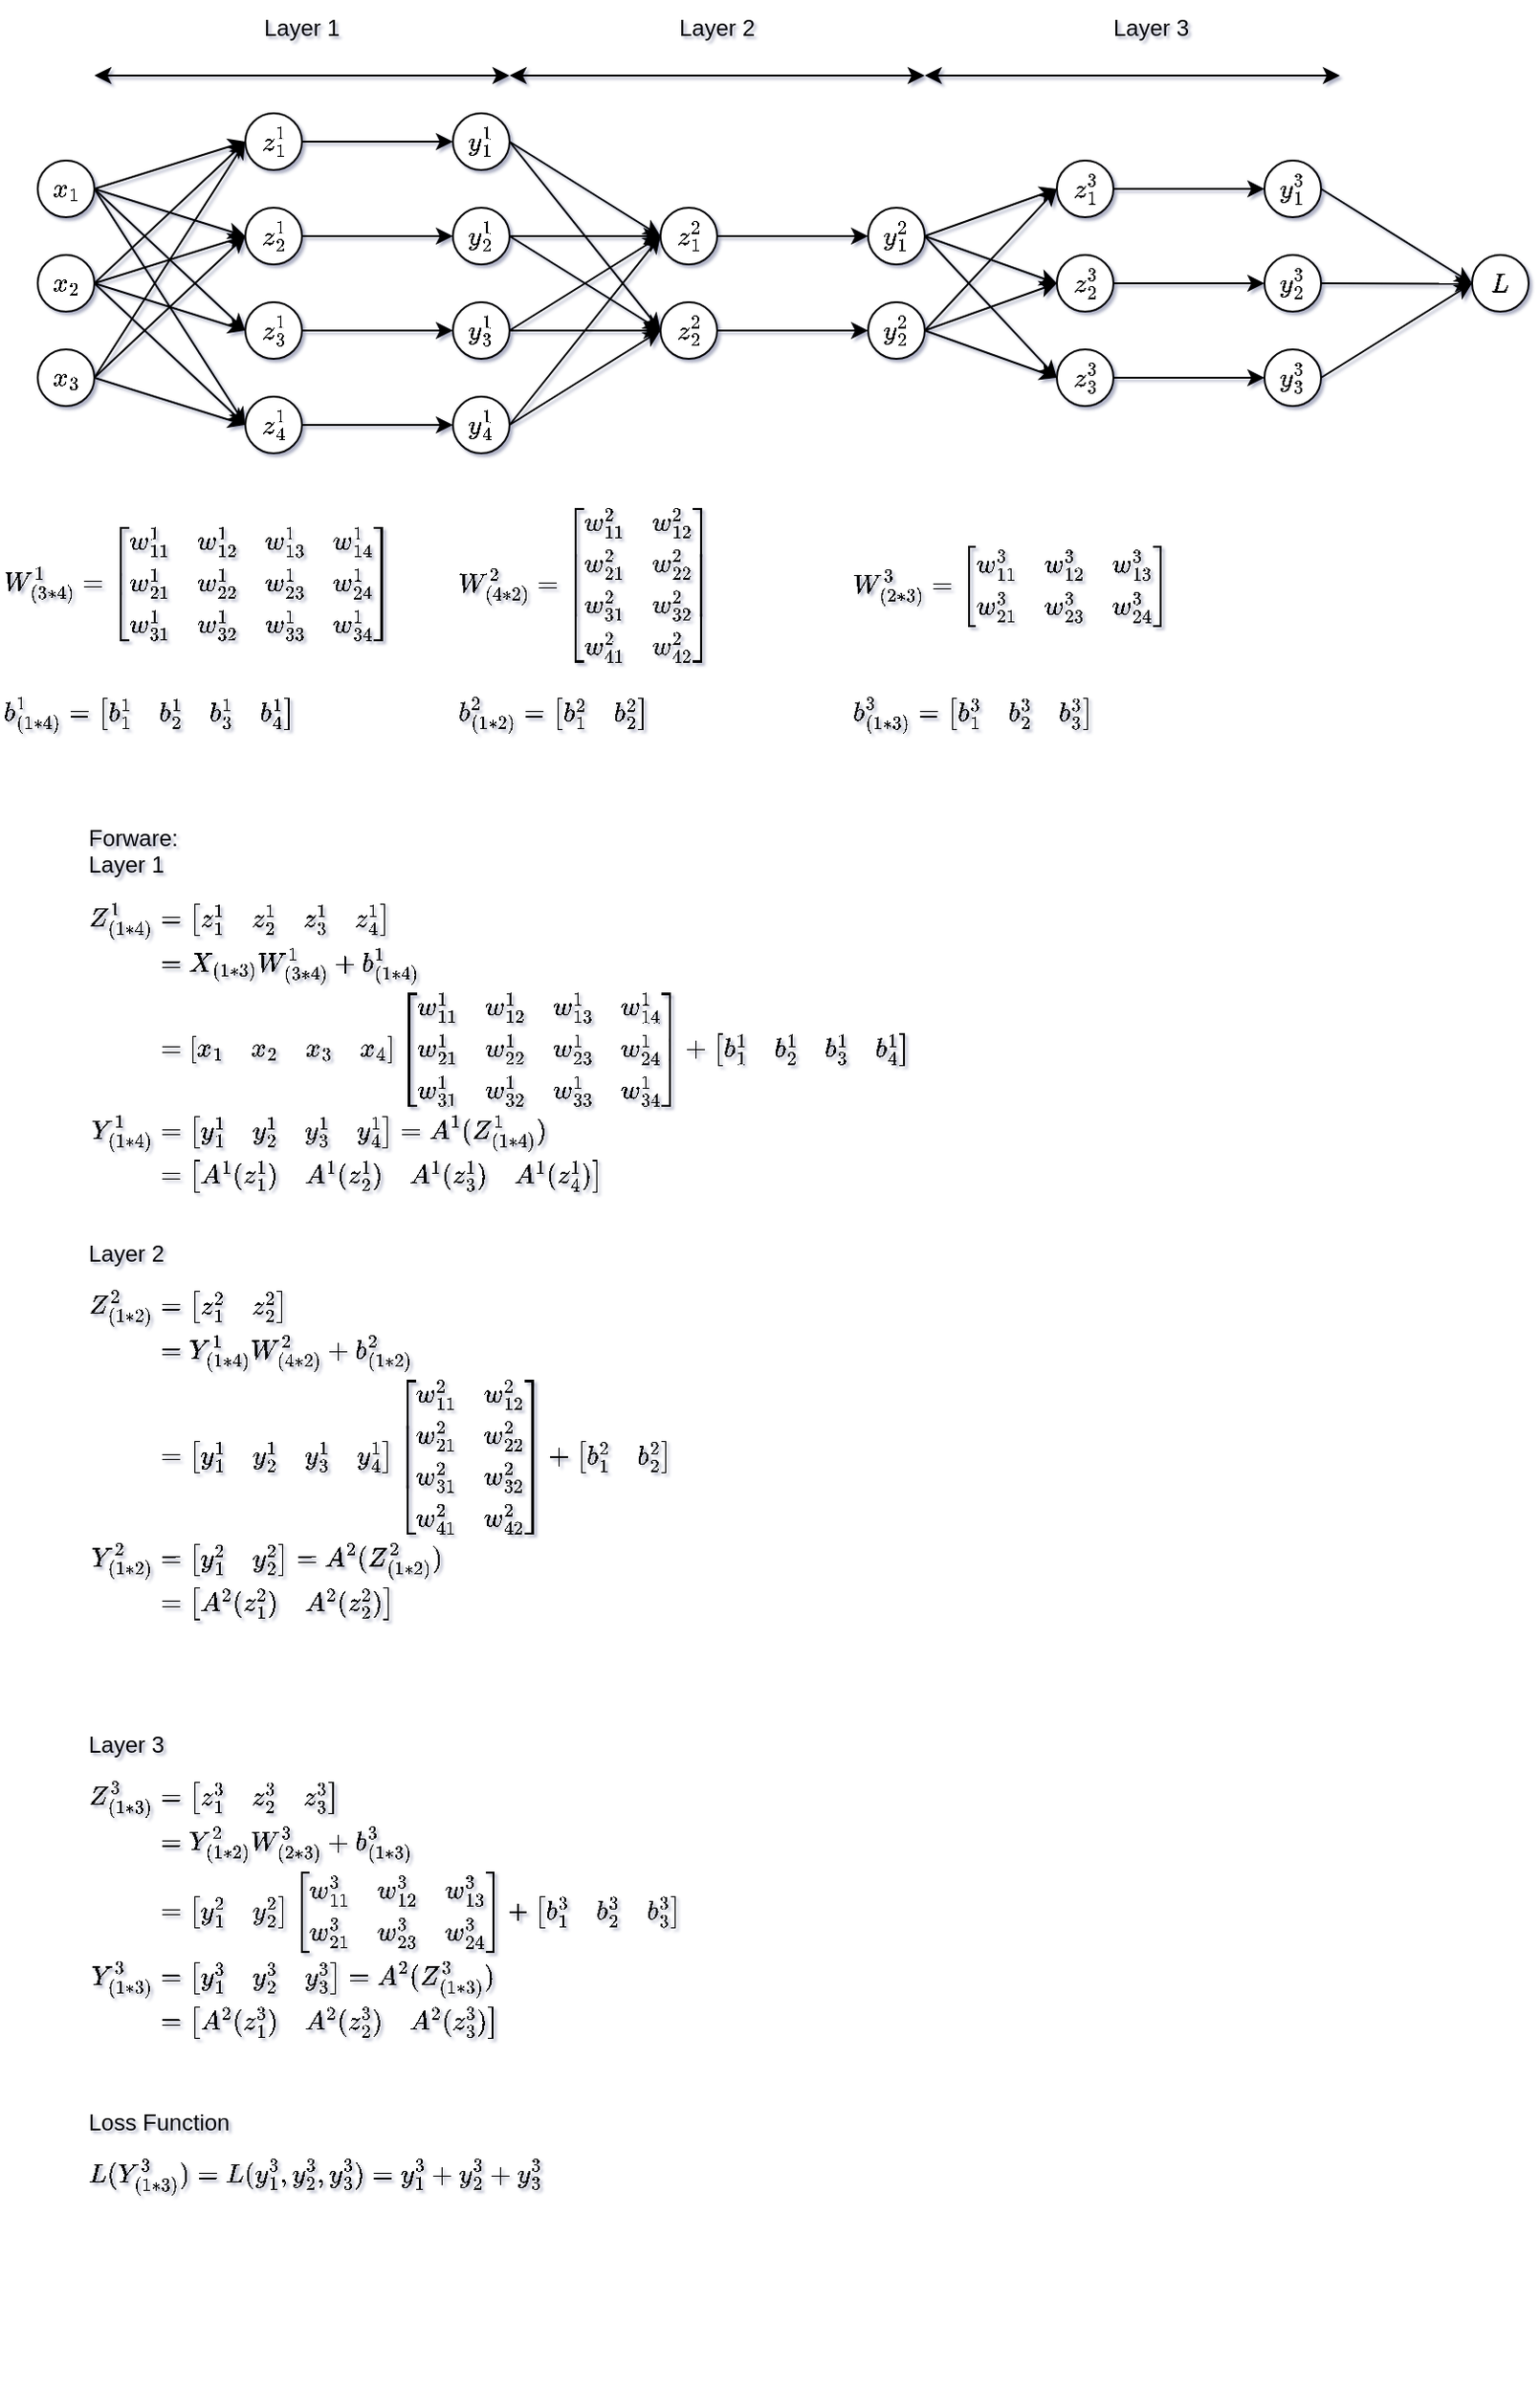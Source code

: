 <mxfile version="22.0.0" type="device">
  <diagram id="HJT9LO3EbXlPOwvquBRK" name="Page-1">
    <mxGraphModel dx="1668" dy="974" grid="1" gridSize="10" guides="1" tooltips="1" connect="1" arrows="1" fold="1" page="1" pageScale="1" pageWidth="827" pageHeight="1169" background="none" math="1" shadow="1">
      <root>
        <mxCell id="0" />
        <mxCell id="1" parent="0" />
        <mxCell id="XCKVs0U8oVUZTm7zg6oK-27" style="rounded=0;orthogonalLoop=1;jettySize=auto;html=1;exitX=1;exitY=0.5;exitDx=0;exitDy=0;entryX=0;entryY=0.5;entryDx=0;entryDy=0;" parent="1" source="2" target="XCKVs0U8oVUZTm7zg6oK-6" edge="1">
          <mxGeometry relative="1" as="geometry" />
        </mxCell>
        <mxCell id="XCKVs0U8oVUZTm7zg6oK-28" style="rounded=0;orthogonalLoop=1;jettySize=auto;html=1;exitX=1;exitY=0.5;exitDx=0;exitDy=0;entryX=0;entryY=0.5;entryDx=0;entryDy=0;" parent="1" source="2" target="XCKVs0U8oVUZTm7zg6oK-7" edge="1">
          <mxGeometry relative="1" as="geometry" />
        </mxCell>
        <mxCell id="XCKVs0U8oVUZTm7zg6oK-29" style="rounded=0;orthogonalLoop=1;jettySize=auto;html=1;exitX=1;exitY=0.5;exitDx=0;exitDy=0;entryX=0;entryY=0.5;entryDx=0;entryDy=0;" parent="1" source="2" target="XCKVs0U8oVUZTm7zg6oK-8" edge="1">
          <mxGeometry relative="1" as="geometry" />
        </mxCell>
        <mxCell id="XCKVs0U8oVUZTm7zg6oK-30" style="rounded=0;orthogonalLoop=1;jettySize=auto;html=1;exitX=1;exitY=0.5;exitDx=0;exitDy=0;entryX=0;entryY=0.5;entryDx=0;entryDy=0;" parent="1" source="2" target="XCKVs0U8oVUZTm7zg6oK-9" edge="1">
          <mxGeometry relative="1" as="geometry" />
        </mxCell>
        <mxCell id="2" value="$$x_1$$" style="ellipse;whiteSpace=wrap;html=1;aspect=fixed;" parent="1" vertex="1">
          <mxGeometry x="30" y="295" width="30" height="30" as="geometry" />
        </mxCell>
        <mxCell id="XCKVs0U8oVUZTm7zg6oK-32" style="edgeStyle=none;rounded=0;orthogonalLoop=1;jettySize=auto;html=1;exitX=1;exitY=0.5;exitDx=0;exitDy=0;entryX=0;entryY=0.5;entryDx=0;entryDy=0;" parent="1" source="XCKVs0U8oVUZTm7zg6oK-3" target="XCKVs0U8oVUZTm7zg6oK-6" edge="1">
          <mxGeometry relative="1" as="geometry" />
        </mxCell>
        <mxCell id="XCKVs0U8oVUZTm7zg6oK-33" style="edgeStyle=none;rounded=0;orthogonalLoop=1;jettySize=auto;html=1;exitX=1;exitY=0.5;exitDx=0;exitDy=0;entryX=0;entryY=0.5;entryDx=0;entryDy=0;" parent="1" source="XCKVs0U8oVUZTm7zg6oK-3" target="XCKVs0U8oVUZTm7zg6oK-7" edge="1">
          <mxGeometry relative="1" as="geometry" />
        </mxCell>
        <mxCell id="XCKVs0U8oVUZTm7zg6oK-34" style="edgeStyle=none;rounded=0;orthogonalLoop=1;jettySize=auto;html=1;exitX=1;exitY=0.5;exitDx=0;exitDy=0;entryX=0;entryY=0.5;entryDx=0;entryDy=0;" parent="1" source="XCKVs0U8oVUZTm7zg6oK-3" target="XCKVs0U8oVUZTm7zg6oK-8" edge="1">
          <mxGeometry relative="1" as="geometry" />
        </mxCell>
        <mxCell id="XCKVs0U8oVUZTm7zg6oK-35" style="edgeStyle=none;rounded=0;orthogonalLoop=1;jettySize=auto;html=1;exitX=1;exitY=0.5;exitDx=0;exitDy=0;entryX=0;entryY=0.5;entryDx=0;entryDy=0;" parent="1" source="XCKVs0U8oVUZTm7zg6oK-3" target="XCKVs0U8oVUZTm7zg6oK-9" edge="1">
          <mxGeometry relative="1" as="geometry" />
        </mxCell>
        <mxCell id="XCKVs0U8oVUZTm7zg6oK-3" value="$$x_2$$" style="ellipse;whiteSpace=wrap;html=1;aspect=fixed;" parent="1" vertex="1">
          <mxGeometry x="30" y="345" width="30" height="30" as="geometry" />
        </mxCell>
        <mxCell id="XCKVs0U8oVUZTm7zg6oK-36" style="edgeStyle=none;rounded=0;orthogonalLoop=1;jettySize=auto;html=1;exitX=1;exitY=0.5;exitDx=0;exitDy=0;entryX=0;entryY=0.5;entryDx=0;entryDy=0;" parent="1" source="XCKVs0U8oVUZTm7zg6oK-4" target="XCKVs0U8oVUZTm7zg6oK-6" edge="1">
          <mxGeometry relative="1" as="geometry" />
        </mxCell>
        <mxCell id="XCKVs0U8oVUZTm7zg6oK-37" style="edgeStyle=none;rounded=0;orthogonalLoop=1;jettySize=auto;html=1;exitX=1;exitY=0.5;exitDx=0;exitDy=0;entryX=0;entryY=0.5;entryDx=0;entryDy=0;" parent="1" source="XCKVs0U8oVUZTm7zg6oK-4" target="XCKVs0U8oVUZTm7zg6oK-7" edge="1">
          <mxGeometry relative="1" as="geometry" />
        </mxCell>
        <mxCell id="XCKVs0U8oVUZTm7zg6oK-38" style="edgeStyle=none;rounded=0;orthogonalLoop=1;jettySize=auto;html=1;exitX=1;exitY=0.5;exitDx=0;exitDy=0;entryX=0;entryY=0.5;entryDx=0;entryDy=0;" parent="1" source="XCKVs0U8oVUZTm7zg6oK-4" target="XCKVs0U8oVUZTm7zg6oK-9" edge="1">
          <mxGeometry relative="1" as="geometry" />
        </mxCell>
        <mxCell id="XCKVs0U8oVUZTm7zg6oK-4" value="$$x_3$$" style="ellipse;whiteSpace=wrap;html=1;aspect=fixed;" parent="1" vertex="1">
          <mxGeometry x="30" y="395" width="30" height="30" as="geometry" />
        </mxCell>
        <mxCell id="XCKVs0U8oVUZTm7zg6oK-39" style="edgeStyle=none;rounded=0;orthogonalLoop=1;jettySize=auto;html=1;exitX=1;exitY=0.5;exitDx=0;exitDy=0;entryX=0;entryY=0.5;entryDx=0;entryDy=0;" parent="1" source="XCKVs0U8oVUZTm7zg6oK-6" target="XCKVs0U8oVUZTm7zg6oK-10" edge="1">
          <mxGeometry relative="1" as="geometry" />
        </mxCell>
        <mxCell id="XCKVs0U8oVUZTm7zg6oK-6" value="$$z^1_1$$" style="ellipse;whiteSpace=wrap;html=1;aspect=fixed;" parent="1" vertex="1">
          <mxGeometry x="140" y="270" width="30" height="30" as="geometry" />
        </mxCell>
        <mxCell id="XCKVs0U8oVUZTm7zg6oK-40" style="edgeStyle=none;rounded=0;orthogonalLoop=1;jettySize=auto;html=1;exitX=1;exitY=0.5;exitDx=0;exitDy=0;entryX=0;entryY=0.5;entryDx=0;entryDy=0;" parent="1" source="XCKVs0U8oVUZTm7zg6oK-7" target="XCKVs0U8oVUZTm7zg6oK-11" edge="1">
          <mxGeometry relative="1" as="geometry" />
        </mxCell>
        <mxCell id="XCKVs0U8oVUZTm7zg6oK-7" value="$$z^1&lt;br&gt;_2$$" style="ellipse;whiteSpace=wrap;html=1;aspect=fixed;" parent="1" vertex="1">
          <mxGeometry x="140" y="320" width="30" height="30" as="geometry" />
        </mxCell>
        <mxCell id="XCKVs0U8oVUZTm7zg6oK-41" style="edgeStyle=none;rounded=0;orthogonalLoop=1;jettySize=auto;html=1;exitX=1;exitY=0.5;exitDx=0;exitDy=0;entryX=0;entryY=0.5;entryDx=0;entryDy=0;" parent="1" source="XCKVs0U8oVUZTm7zg6oK-8" target="XCKVs0U8oVUZTm7zg6oK-12" edge="1">
          <mxGeometry relative="1" as="geometry" />
        </mxCell>
        <mxCell id="XCKVs0U8oVUZTm7zg6oK-8" value="$$z^1&lt;br&gt;_3$$" style="ellipse;whiteSpace=wrap;html=1;aspect=fixed;" parent="1" vertex="1">
          <mxGeometry x="140" y="370" width="30" height="30" as="geometry" />
        </mxCell>
        <mxCell id="XCKVs0U8oVUZTm7zg6oK-42" style="edgeStyle=none;rounded=0;orthogonalLoop=1;jettySize=auto;html=1;exitX=1;exitY=0.5;exitDx=0;exitDy=0;entryX=0;entryY=0.5;entryDx=0;entryDy=0;" parent="1" source="XCKVs0U8oVUZTm7zg6oK-9" target="XCKVs0U8oVUZTm7zg6oK-13" edge="1">
          <mxGeometry relative="1" as="geometry" />
        </mxCell>
        <mxCell id="XCKVs0U8oVUZTm7zg6oK-9" value="$$z^1&lt;br&gt;_4$$" style="ellipse;whiteSpace=wrap;html=1;aspect=fixed;" parent="1" vertex="1">
          <mxGeometry x="140" y="420" width="30" height="30" as="geometry" />
        </mxCell>
        <mxCell id="XCKVs0U8oVUZTm7zg6oK-43" style="edgeStyle=none;rounded=0;orthogonalLoop=1;jettySize=auto;html=1;exitX=1;exitY=0.5;exitDx=0;exitDy=0;entryX=0;entryY=0.5;entryDx=0;entryDy=0;" parent="1" source="XCKVs0U8oVUZTm7zg6oK-10" target="XCKVs0U8oVUZTm7zg6oK-14" edge="1">
          <mxGeometry relative="1" as="geometry" />
        </mxCell>
        <mxCell id="XCKVs0U8oVUZTm7zg6oK-44" style="edgeStyle=none;rounded=0;orthogonalLoop=1;jettySize=auto;html=1;exitX=1;exitY=0.5;exitDx=0;exitDy=0;entryX=0;entryY=0.5;entryDx=0;entryDy=0;" parent="1" source="XCKVs0U8oVUZTm7zg6oK-10" target="XCKVs0U8oVUZTm7zg6oK-15" edge="1">
          <mxGeometry relative="1" as="geometry" />
        </mxCell>
        <mxCell id="XCKVs0U8oVUZTm7zg6oK-10" value="$$y^1&lt;br&gt;_1$$" style="ellipse;whiteSpace=wrap;html=1;aspect=fixed;" parent="1" vertex="1">
          <mxGeometry x="250" y="270" width="30" height="30" as="geometry" />
        </mxCell>
        <mxCell id="XCKVs0U8oVUZTm7zg6oK-46" style="edgeStyle=none;rounded=0;orthogonalLoop=1;jettySize=auto;html=1;exitX=1;exitY=0.5;exitDx=0;exitDy=0;entryX=0;entryY=0.5;entryDx=0;entryDy=0;" parent="1" source="XCKVs0U8oVUZTm7zg6oK-11" target="XCKVs0U8oVUZTm7zg6oK-14" edge="1">
          <mxGeometry relative="1" as="geometry" />
        </mxCell>
        <mxCell id="XCKVs0U8oVUZTm7zg6oK-47" style="edgeStyle=none;rounded=0;orthogonalLoop=1;jettySize=auto;html=1;exitX=1;exitY=0.5;exitDx=0;exitDy=0;entryX=0;entryY=0.5;entryDx=0;entryDy=0;" parent="1" source="XCKVs0U8oVUZTm7zg6oK-11" target="XCKVs0U8oVUZTm7zg6oK-15" edge="1">
          <mxGeometry relative="1" as="geometry" />
        </mxCell>
        <mxCell id="XCKVs0U8oVUZTm7zg6oK-11" value="$$y^1&lt;br&gt;_2$$" style="ellipse;whiteSpace=wrap;html=1;aspect=fixed;" parent="1" vertex="1">
          <mxGeometry x="250" y="320" width="30" height="30" as="geometry" />
        </mxCell>
        <mxCell id="XCKVs0U8oVUZTm7zg6oK-48" style="edgeStyle=none;rounded=0;orthogonalLoop=1;jettySize=auto;html=1;exitX=1;exitY=0.5;exitDx=0;exitDy=0;entryX=0;entryY=0.5;entryDx=0;entryDy=0;" parent="1" source="XCKVs0U8oVUZTm7zg6oK-12" target="XCKVs0U8oVUZTm7zg6oK-14" edge="1">
          <mxGeometry relative="1" as="geometry" />
        </mxCell>
        <mxCell id="XCKVs0U8oVUZTm7zg6oK-49" style="edgeStyle=none;rounded=0;orthogonalLoop=1;jettySize=auto;html=1;exitX=1;exitY=0.5;exitDx=0;exitDy=0;entryX=0;entryY=0.5;entryDx=0;entryDy=0;" parent="1" source="XCKVs0U8oVUZTm7zg6oK-12" target="XCKVs0U8oVUZTm7zg6oK-15" edge="1">
          <mxGeometry relative="1" as="geometry" />
        </mxCell>
        <mxCell id="XCKVs0U8oVUZTm7zg6oK-12" value="$$y^1&lt;br&gt;_3$$" style="ellipse;whiteSpace=wrap;html=1;aspect=fixed;" parent="1" vertex="1">
          <mxGeometry x="250" y="370" width="30" height="30" as="geometry" />
        </mxCell>
        <mxCell id="XCKVs0U8oVUZTm7zg6oK-50" style="edgeStyle=none;rounded=0;orthogonalLoop=1;jettySize=auto;html=1;exitX=1;exitY=0.5;exitDx=0;exitDy=0;entryX=0;entryY=0.5;entryDx=0;entryDy=0;" parent="1" source="XCKVs0U8oVUZTm7zg6oK-13" target="XCKVs0U8oVUZTm7zg6oK-14" edge="1">
          <mxGeometry relative="1" as="geometry" />
        </mxCell>
        <mxCell id="XCKVs0U8oVUZTm7zg6oK-51" style="edgeStyle=none;rounded=0;orthogonalLoop=1;jettySize=auto;html=1;exitX=1;exitY=0.5;exitDx=0;exitDy=0;entryX=0;entryY=0.5;entryDx=0;entryDy=0;" parent="1" source="XCKVs0U8oVUZTm7zg6oK-13" target="XCKVs0U8oVUZTm7zg6oK-15" edge="1">
          <mxGeometry relative="1" as="geometry" />
        </mxCell>
        <mxCell id="XCKVs0U8oVUZTm7zg6oK-13" value="$$y^1&lt;br&gt;_4$$" style="ellipse;whiteSpace=wrap;html=1;aspect=fixed;" parent="1" vertex="1">
          <mxGeometry x="250" y="420" width="30" height="30" as="geometry" />
        </mxCell>
        <mxCell id="XCKVs0U8oVUZTm7zg6oK-52" style="edgeStyle=none;rounded=0;orthogonalLoop=1;jettySize=auto;html=1;exitX=1;exitY=0.5;exitDx=0;exitDy=0;entryX=0;entryY=0.5;entryDx=0;entryDy=0;" parent="1" source="XCKVs0U8oVUZTm7zg6oK-14" target="XCKVs0U8oVUZTm7zg6oK-21" edge="1">
          <mxGeometry relative="1" as="geometry" />
        </mxCell>
        <mxCell id="XCKVs0U8oVUZTm7zg6oK-14" value="$$z^2&lt;br&gt;_1$$" style="ellipse;whiteSpace=wrap;html=1;aspect=fixed;" parent="1" vertex="1">
          <mxGeometry x="360" y="320" width="30" height="30" as="geometry" />
        </mxCell>
        <mxCell id="XCKVs0U8oVUZTm7zg6oK-53" style="edgeStyle=none;rounded=0;orthogonalLoop=1;jettySize=auto;html=1;exitX=1;exitY=0.5;exitDx=0;exitDy=0;entryX=0;entryY=0.5;entryDx=0;entryDy=0;" parent="1" source="XCKVs0U8oVUZTm7zg6oK-15" target="XCKVs0U8oVUZTm7zg6oK-22" edge="1">
          <mxGeometry relative="1" as="geometry" />
        </mxCell>
        <mxCell id="XCKVs0U8oVUZTm7zg6oK-15" value="$$z^2&lt;br&gt;_2$$" style="ellipse;whiteSpace=wrap;html=1;aspect=fixed;" parent="1" vertex="1">
          <mxGeometry x="360" y="370" width="30" height="30" as="geometry" />
        </mxCell>
        <mxCell id="XCKVs0U8oVUZTm7zg6oK-18" value="$$z^3&lt;br&gt;_1$$" style="ellipse;whiteSpace=wrap;html=1;aspect=fixed;" parent="1" vertex="1">
          <mxGeometry x="570" y="295" width="30" height="30" as="geometry" />
        </mxCell>
        <mxCell id="XCKVs0U8oVUZTm7zg6oK-61" style="edgeStyle=none;rounded=0;orthogonalLoop=1;jettySize=auto;html=1;exitX=1;exitY=0.5;exitDx=0;exitDy=0;entryX=0;entryY=0.5;entryDx=0;entryDy=0;" parent="1" source="XCKVs0U8oVUZTm7zg6oK-19" target="XCKVs0U8oVUZTm7zg6oK-24" edge="1">
          <mxGeometry relative="1" as="geometry" />
        </mxCell>
        <mxCell id="XCKVs0U8oVUZTm7zg6oK-19" value="$$z^3_2$$" style="ellipse;whiteSpace=wrap;html=1;aspect=fixed;" parent="1" vertex="1">
          <mxGeometry x="570" y="345" width="30" height="30" as="geometry" />
        </mxCell>
        <mxCell id="XCKVs0U8oVUZTm7zg6oK-62" style="edgeStyle=none;rounded=0;orthogonalLoop=1;jettySize=auto;html=1;exitX=1;exitY=0.5;exitDx=0;exitDy=0;entryX=0;entryY=0.5;entryDx=0;entryDy=0;" parent="1" source="XCKVs0U8oVUZTm7zg6oK-20" target="XCKVs0U8oVUZTm7zg6oK-25" edge="1">
          <mxGeometry relative="1" as="geometry" />
        </mxCell>
        <mxCell id="XCKVs0U8oVUZTm7zg6oK-20" value="$$z^3_3$$" style="ellipse;whiteSpace=wrap;html=1;aspect=fixed;" parent="1" vertex="1">
          <mxGeometry x="570" y="395" width="30" height="30" as="geometry" />
        </mxCell>
        <mxCell id="XCKVs0U8oVUZTm7zg6oK-54" style="edgeStyle=none;rounded=0;orthogonalLoop=1;jettySize=auto;html=1;exitX=1;exitY=0.5;exitDx=0;exitDy=0;entryX=0;entryY=0.5;entryDx=0;entryDy=0;" parent="1" source="XCKVs0U8oVUZTm7zg6oK-21" target="XCKVs0U8oVUZTm7zg6oK-18" edge="1">
          <mxGeometry relative="1" as="geometry" />
        </mxCell>
        <mxCell id="XCKVs0U8oVUZTm7zg6oK-55" style="edgeStyle=none;rounded=0;orthogonalLoop=1;jettySize=auto;html=1;exitX=1;exitY=0.5;exitDx=0;exitDy=0;entryX=0;entryY=0.5;entryDx=0;entryDy=0;" parent="1" source="XCKVs0U8oVUZTm7zg6oK-21" target="XCKVs0U8oVUZTm7zg6oK-19" edge="1">
          <mxGeometry relative="1" as="geometry" />
        </mxCell>
        <mxCell id="XCKVs0U8oVUZTm7zg6oK-56" style="edgeStyle=none;rounded=0;orthogonalLoop=1;jettySize=auto;html=1;exitX=1;exitY=0.5;exitDx=0;exitDy=0;entryX=0;entryY=0.5;entryDx=0;entryDy=0;" parent="1" source="XCKVs0U8oVUZTm7zg6oK-21" target="XCKVs0U8oVUZTm7zg6oK-20" edge="1">
          <mxGeometry relative="1" as="geometry" />
        </mxCell>
        <mxCell id="XCKVs0U8oVUZTm7zg6oK-21" value="$$y^2&lt;br&gt;_1$$" style="ellipse;whiteSpace=wrap;html=1;aspect=fixed;" parent="1" vertex="1">
          <mxGeometry x="470" y="320" width="30" height="30" as="geometry" />
        </mxCell>
        <mxCell id="XCKVs0U8oVUZTm7zg6oK-57" style="edgeStyle=none;rounded=0;orthogonalLoop=1;jettySize=auto;html=1;exitX=1;exitY=0.5;exitDx=0;exitDy=0;entryX=0;entryY=0.5;entryDx=0;entryDy=0;" parent="1" source="XCKVs0U8oVUZTm7zg6oK-22" target="XCKVs0U8oVUZTm7zg6oK-18" edge="1">
          <mxGeometry relative="1" as="geometry" />
        </mxCell>
        <mxCell id="XCKVs0U8oVUZTm7zg6oK-58" style="edgeStyle=none;rounded=0;orthogonalLoop=1;jettySize=auto;html=1;exitX=1;exitY=0.5;exitDx=0;exitDy=0;entryX=0;entryY=0.5;entryDx=0;entryDy=0;" parent="1" source="XCKVs0U8oVUZTm7zg6oK-22" target="XCKVs0U8oVUZTm7zg6oK-19" edge="1">
          <mxGeometry relative="1" as="geometry" />
        </mxCell>
        <mxCell id="XCKVs0U8oVUZTm7zg6oK-59" style="edgeStyle=none;rounded=0;orthogonalLoop=1;jettySize=auto;html=1;exitX=1;exitY=0.5;exitDx=0;exitDy=0;entryX=0;entryY=0.5;entryDx=0;entryDy=0;" parent="1" source="XCKVs0U8oVUZTm7zg6oK-22" target="XCKVs0U8oVUZTm7zg6oK-20" edge="1">
          <mxGeometry relative="1" as="geometry" />
        </mxCell>
        <mxCell id="XCKVs0U8oVUZTm7zg6oK-22" value="$$y^2&lt;br&gt;_2$$" style="ellipse;whiteSpace=wrap;html=1;aspect=fixed;" parent="1" vertex="1">
          <mxGeometry x="470" y="370" width="30" height="30" as="geometry" />
        </mxCell>
        <mxCell id="XCKVs0U8oVUZTm7zg6oK-63" style="edgeStyle=none;rounded=0;orthogonalLoop=1;jettySize=auto;html=1;exitX=1;exitY=0.5;exitDx=0;exitDy=0;entryX=0;entryY=0.5;entryDx=0;entryDy=0;" parent="1" source="XCKVs0U8oVUZTm7zg6oK-23" target="XCKVs0U8oVUZTm7zg6oK-26" edge="1">
          <mxGeometry relative="1" as="geometry" />
        </mxCell>
        <mxCell id="XCKVs0U8oVUZTm7zg6oK-23" value="$$y^3&lt;br&gt;_1$$" style="ellipse;whiteSpace=wrap;html=1;aspect=fixed;" parent="1" vertex="1">
          <mxGeometry x="680" y="295" width="30" height="30" as="geometry" />
        </mxCell>
        <mxCell id="XCKVs0U8oVUZTm7zg6oK-64" style="edgeStyle=none;rounded=0;orthogonalLoop=1;jettySize=auto;html=1;exitX=1;exitY=0.5;exitDx=0;exitDy=0;" parent="1" source="XCKVs0U8oVUZTm7zg6oK-24" edge="1">
          <mxGeometry relative="1" as="geometry">
            <mxPoint x="790" y="360.286" as="targetPoint" />
          </mxGeometry>
        </mxCell>
        <mxCell id="XCKVs0U8oVUZTm7zg6oK-24" value="$$y^3_2$$" style="ellipse;whiteSpace=wrap;html=1;aspect=fixed;" parent="1" vertex="1">
          <mxGeometry x="680" y="345" width="30" height="30" as="geometry" />
        </mxCell>
        <mxCell id="XCKVs0U8oVUZTm7zg6oK-65" style="edgeStyle=none;rounded=0;orthogonalLoop=1;jettySize=auto;html=1;exitX=1;exitY=0.5;exitDx=0;exitDy=0;entryX=0;entryY=0.5;entryDx=0;entryDy=0;" parent="1" source="XCKVs0U8oVUZTm7zg6oK-25" target="XCKVs0U8oVUZTm7zg6oK-26" edge="1">
          <mxGeometry relative="1" as="geometry" />
        </mxCell>
        <mxCell id="XCKVs0U8oVUZTm7zg6oK-25" value="$$y^3_3$$" style="ellipse;whiteSpace=wrap;html=1;aspect=fixed;" parent="1" vertex="1">
          <mxGeometry x="680" y="395" width="30" height="30" as="geometry" />
        </mxCell>
        <mxCell id="XCKVs0U8oVUZTm7zg6oK-26" value="$$L$$" style="ellipse;whiteSpace=wrap;html=1;aspect=fixed;" parent="1" vertex="1">
          <mxGeometry x="790" y="345" width="30" height="30" as="geometry" />
        </mxCell>
        <mxCell id="XCKVs0U8oVUZTm7zg6oK-60" style="edgeStyle=none;rounded=0;orthogonalLoop=1;jettySize=auto;html=1;exitX=1;exitY=0.5;exitDx=0;exitDy=0;entryX=0;entryY=0.5;entryDx=0;entryDy=0;" parent="1" source="XCKVs0U8oVUZTm7zg6oK-18" target="XCKVs0U8oVUZTm7zg6oK-23" edge="1">
          <mxGeometry relative="1" as="geometry" />
        </mxCell>
        <mxCell id="XCKVs0U8oVUZTm7zg6oK-66" value="" style="endArrow=classic;startArrow=classic;html=1;rounded=0;" parent="1" edge="1">
          <mxGeometry width="50" height="50" relative="1" as="geometry">
            <mxPoint x="60" y="250" as="sourcePoint" />
            <mxPoint x="280" y="250" as="targetPoint" />
          </mxGeometry>
        </mxCell>
        <mxCell id="XCKVs0U8oVUZTm7zg6oK-67" value="" style="endArrow=classic;startArrow=classic;html=1;rounded=0;" parent="1" edge="1">
          <mxGeometry width="50" height="50" relative="1" as="geometry">
            <mxPoint x="280" y="250" as="sourcePoint" />
            <mxPoint x="500" y="250" as="targetPoint" />
          </mxGeometry>
        </mxCell>
        <mxCell id="XCKVs0U8oVUZTm7zg6oK-68" value="" style="endArrow=classic;startArrow=classic;html=1;rounded=0;" parent="1" edge="1">
          <mxGeometry width="50" height="50" relative="1" as="geometry">
            <mxPoint x="500" y="250" as="sourcePoint" />
            <mxPoint x="720" y="250" as="targetPoint" />
          </mxGeometry>
        </mxCell>
        <mxCell id="XCKVs0U8oVUZTm7zg6oK-69" value="Layer 1" style="text;strokeColor=none;align=center;fillColor=none;html=1;verticalAlign=middle;whiteSpace=wrap;rounded=0;" parent="1" vertex="1">
          <mxGeometry x="140" y="210" width="60" height="30" as="geometry" />
        </mxCell>
        <mxCell id="XCKVs0U8oVUZTm7zg6oK-70" value="Layer 2" style="text;strokeColor=none;align=center;fillColor=none;html=1;verticalAlign=middle;whiteSpace=wrap;rounded=0;" parent="1" vertex="1">
          <mxGeometry x="360" y="210" width="60" height="30" as="geometry" />
        </mxCell>
        <mxCell id="XCKVs0U8oVUZTm7zg6oK-71" value="Layer 3" style="text;strokeColor=none;align=center;fillColor=none;html=1;verticalAlign=middle;whiteSpace=wrap;rounded=0;" parent="1" vertex="1">
          <mxGeometry x="590" y="210" width="60" height="30" as="geometry" />
        </mxCell>
        <mxCell id="XCKVs0U8oVUZTm7zg6oK-72" value="$$W^1_{(3*4)}=&lt;br&gt;\begin{bmatrix}&lt;br&gt;w^1_{11} &amp;amp; w^1_{12} &amp;amp; w^1_{13} &amp;amp; w^1_{14} \\&lt;br&gt;w^1_{21}&amp;nbsp;&amp;amp; w^1_{22} &amp;amp; w^1_{23} &amp;amp; w^1_{24}&amp;nbsp;\\&lt;br&gt;w^1_{31}&amp;nbsp;&amp;amp; w^1_{32} &amp;amp; w^1_{33} &amp;amp; w^1_{34}&lt;br&gt;\end{bmatrix}$$" style="text;strokeColor=none;align=left;fillColor=none;html=1;verticalAlign=top;whiteSpace=wrap;rounded=0;" parent="1" vertex="1">
          <mxGeometry x="10" y="470" width="210" height="90" as="geometry" />
        </mxCell>
        <mxCell id="XCKVs0U8oVUZTm7zg6oK-73" value="$$b^1_{(1*4)}=&lt;br&gt;\begin{bmatrix}&lt;br&gt;b^1_1 &amp;amp; b^1_2 &amp;amp; b^1_3 &amp;amp; b^1_4&lt;br&gt;\end{bmatrix}$$" style="text;strokeColor=none;align=left;fillColor=none;html=1;verticalAlign=top;whiteSpace=wrap;rounded=0;" parent="1" vertex="1">
          <mxGeometry x="10" y="560" width="150" height="50" as="geometry" />
        </mxCell>
        <mxCell id="XCKVs0U8oVUZTm7zg6oK-74" value="$$b^2_{(1*2)}=&lt;br&gt;\begin{bmatrix}&lt;br&gt;b^2_1 &amp;amp; b^2_2&lt;br&gt;\end{bmatrix}$$" style="text;strokeColor=none;align=left;fillColor=none;html=1;verticalAlign=top;whiteSpace=wrap;rounded=0;" parent="1" vertex="1">
          <mxGeometry x="251" y="560" width="110" height="50" as="geometry" />
        </mxCell>
        <mxCell id="XCKVs0U8oVUZTm7zg6oK-75" value="$$W^2_{(4*2)}=&lt;br&gt;\begin{bmatrix}&lt;br&gt;w^2_{11} &amp;amp; w^2_{12} \\&lt;br&gt;w^2_{21}&amp;nbsp;&amp;amp; w^2_{22} \\&lt;br&gt;w^2_{31}&amp;nbsp;&amp;amp; w^2_{32} \\&lt;br&gt;w^2_{41} &amp;amp; w^2_{42}&lt;br&gt;\end{bmatrix}$$" style="text;strokeColor=none;align=left;fillColor=none;html=1;verticalAlign=top;whiteSpace=wrap;rounded=0;" parent="1" vertex="1">
          <mxGeometry x="251" y="460" width="140" height="110" as="geometry" />
        </mxCell>
        <mxCell id="XCKVs0U8oVUZTm7zg6oK-76" value="$$W^3_{(2*3)}=&lt;br&gt;\begin{bmatrix}&lt;br&gt;w^3_{11} &amp;amp; w^3_{12} &amp;amp; w^3_{13} \\&lt;br&gt;w^3_{21} &amp;amp; w^3_{23} &amp;amp; w^3_{24}&lt;br&gt;\end{bmatrix}&lt;br&gt;$$" style="text;strokeColor=none;align=left;fillColor=none;html=1;verticalAlign=top;whiteSpace=wrap;rounded=0;" parent="1" vertex="1">
          <mxGeometry x="460" y="480" width="170" height="80" as="geometry" />
        </mxCell>
        <mxCell id="XCKVs0U8oVUZTm7zg6oK-77" value="$$b^3_{(1*3)}=&lt;br&gt;\begin{bmatrix}&lt;br&gt;b^3_1 &amp;amp; b^3_2 &amp;amp; b^3_3&lt;br&gt;\end{bmatrix}$$" style="text;strokeColor=none;align=left;fillColor=none;html=1;verticalAlign=top;whiteSpace=wrap;rounded=0;" parent="1" vertex="1">
          <mxGeometry x="460" y="560" width="130" height="50" as="geometry" />
        </mxCell>
        <mxCell id="XCKVs0U8oVUZTm7zg6oK-79" value="Forware:&amp;nbsp;&lt;br&gt;Layer 1&lt;br&gt;$$\begin{flalign}&lt;br&gt;Z^1_{(1*4)}&lt;br&gt;&amp;amp;=&lt;br&gt;\begin{bmatrix}&lt;br&gt;z^1_1 &amp;amp; z^1_2 &amp;amp; z^1_3 &amp;amp; z^1_4&lt;br&gt;\end{bmatrix} \\&lt;br&gt;&amp;amp;=&lt;br&gt;X_{(1*3)}W^1_{(3*4)}+b^1_{(1*4)} \\&lt;br&gt;&amp;amp;=&lt;br&gt;\begin{bmatrix}&lt;br&gt;x_1 &amp;amp; x_2 &amp;amp; x_3 &amp;amp; x_4&lt;br&gt;\end{bmatrix}&lt;br&gt;\begin{bmatrix}&lt;br style=&quot;border-color: var(--border-color);&quot;&gt;w^1_{11} &amp;amp; w^1_{12} &amp;amp; w^1_{13} &amp;amp; w^1_{14} \\&lt;br style=&quot;border-color: var(--border-color);&quot;&gt;w^1_{21}&amp;nbsp;&amp;amp; w^1_{22} &amp;amp; w^1_{23} &amp;amp; w^1_{24}&amp;nbsp;\\&lt;br style=&quot;border-color: var(--border-color);&quot;&gt;w^1_{31}&amp;nbsp;&amp;amp; w^1_{32} &amp;amp; w^1_{33} &amp;amp; w^1_{34}&lt;br style=&quot;border-color: var(--border-color);&quot;&gt;\end{bmatrix}&lt;br&gt;+&lt;br&gt;\begin{bmatrix}&lt;br style=&quot;border-color: var(--border-color);&quot;&gt;b^1_1 &amp;amp; b^1_2 &amp;amp; b^1_3 &amp;amp; b^1_4&lt;br style=&quot;border-color: var(--border-color);&quot;&gt;\end{bmatrix} \\&lt;br&gt;Y^1_{(1*4)}&lt;br&gt;&amp;amp;=&lt;br&gt;\begin{bmatrix}&lt;br style=&quot;border-color: var(--border-color);&quot;&gt;y^1_1 &amp;amp; y^1_2 &amp;amp; y^1_3 &amp;amp; y^1_4&lt;br style=&quot;border-color: var(--border-color);&quot;&gt;\end{bmatrix}&lt;br&gt;=&lt;br&gt;A^1(Z^1_{(1*4)}) \\&lt;br&gt;&amp;amp;=&lt;br&gt;\begin{bmatrix}&lt;br style=&quot;border-color: var(--border-color);&quot;&gt;A^1(z^1_1) &amp;amp;A^1(z^1_2) &amp;amp;A^1(z^1_3) &amp;amp;A^1(z^1_4)&lt;br style=&quot;border-color: var(--border-color);&quot;&gt;\end{bmatrix}&lt;br&gt;\end{flalign}$$" style="text;strokeColor=none;align=left;fillColor=none;html=1;verticalAlign=top;whiteSpace=wrap;rounded=0;" parent="1" vertex="1">
          <mxGeometry x="55" y="640" width="445" height="220" as="geometry" />
        </mxCell>
        <mxCell id="XCKVs0U8oVUZTm7zg6oK-81" value="Layer 2&lt;br style=&quot;border-color: var(--border-color);&quot;&gt;$$\begin{flalign}&lt;br style=&quot;border-color: var(--border-color);&quot;&gt;Z^2_{(1*2)}&lt;br style=&quot;border-color: var(--border-color);&quot;&gt;&amp;amp;=&lt;br style=&quot;border-color: var(--border-color);&quot;&gt;\begin{bmatrix} z^2_1 &amp;amp; z^2_2 \end{bmatrix} \\&lt;br style=&quot;border-color: var(--border-color);&quot;&gt;&amp;amp;=&lt;br style=&quot;border-color: var(--border-color);&quot;&gt;Y^1_{(1*4)}W^2_{(4*2)}+b^2_{(1*2)} \\&lt;br style=&quot;border-color: var(--border-color);&quot;&gt;&amp;amp;=&lt;br style=&quot;border-color: var(--border-color);&quot;&gt;\begin{bmatrix}&lt;br style=&quot;border-color: var(--border-color);&quot;&gt;y^1_1 &amp;amp; y^1_2 &amp;amp; y^1_3 &amp;amp; y^1_4&lt;br style=&quot;border-color: var(--border-color);&quot;&gt;\end{bmatrix}&lt;br style=&quot;border-color: var(--border-color);&quot;&gt;\begin{bmatrix}&lt;br style=&quot;border-color: var(--border-color);&quot;&gt;w^2_{11} &amp;amp; w^2_{12} \\&lt;br style=&quot;border-color: var(--border-color);&quot;&gt;w^2_{21}&amp;nbsp;&amp;amp; w^2_{22} \\&lt;br style=&quot;border-color: var(--border-color);&quot;&gt;w^2_{31}&amp;nbsp;&amp;amp; w^2_{32} \\&lt;br style=&quot;border-color: var(--border-color);&quot;&gt;w^2_{41} &amp;amp; w^2_{42}&lt;br style=&quot;border-color: var(--border-color);&quot;&gt;\end{bmatrix}&lt;br style=&quot;border-color: var(--border-color);&quot;&gt;+&lt;br style=&quot;border-color: var(--border-color);&quot;&gt;\begin{bmatrix} b^2_1 &amp;amp; b^2_2 \end{bmatrix} \\&lt;br style=&quot;border-color: var(--border-color);&quot;&gt;Y^2_{(1*2)}&lt;br style=&quot;border-color: var(--border-color);&quot;&gt;&amp;amp;=&lt;br style=&quot;border-color: var(--border-color);&quot;&gt;\begin{bmatrix} y^2_1 &amp;amp; y^2_2 \end{bmatrix}&lt;br style=&quot;border-color: var(--border-color);&quot;&gt;=&lt;br style=&quot;border-color: var(--border-color);&quot;&gt;A^2(Z^2_{(1*2)}) \\&lt;br style=&quot;border-color: var(--border-color);&quot;&gt;&amp;amp;=&lt;br style=&quot;border-color: var(--border-color);&quot;&gt;\begin{bmatrix} A^2(z^2_1) &amp;amp;A^2(z^2_2) \end{bmatrix}&lt;br style=&quot;border-color: var(--border-color);&quot;&gt;\end{flalign}$$" style="text;strokeColor=none;align=left;fillColor=none;html=1;verticalAlign=top;whiteSpace=wrap;rounded=0;" parent="1" vertex="1">
          <mxGeometry x="55" y="860" width="445" height="240" as="geometry" />
        </mxCell>
        <mxCell id="XCKVs0U8oVUZTm7zg6oK-82" value="Layer 3&lt;br style=&quot;border-color: var(--border-color);&quot;&gt;$$\begin{flalign}&lt;br style=&quot;border-color: var(--border-color);&quot;&gt;Z^3_{(1*3)}&lt;br style=&quot;border-color: var(--border-color);&quot;&gt;&amp;amp;=&lt;br style=&quot;border-color: var(--border-color);&quot;&gt;\begin{bmatrix} z^3_1 &amp;amp; z^3_2 &amp;amp; z^3_3 \end{bmatrix} \\&lt;br style=&quot;border-color: var(--border-color);&quot;&gt;&amp;amp;=&lt;br style=&quot;border-color: var(--border-color);&quot;&gt;Y^2_{(1*2)}W^3_{(2*3)}+b^3_{(1*3)} \\&lt;br style=&quot;border-color: var(--border-color);&quot;&gt;&amp;amp;=&lt;br style=&quot;border-color: var(--border-color);&quot;&gt;\begin{bmatrix} y^2_1 &amp;amp; y^2_2 \end{bmatrix}&lt;br style=&quot;border-color: var(--border-color);&quot;&gt;\begin{bmatrix}&lt;br style=&quot;border-color: var(--border-color);&quot;&gt;w^3_{11} &amp;amp; w^3_{12} &amp;amp; w^3_{13} \\&lt;br style=&quot;border-color: var(--border-color);&quot;&gt;w^3_{21} &amp;amp; w^3_{23} &amp;amp; w^3_{24}&lt;br style=&quot;border-color: var(--border-color);&quot;&gt;\end{bmatrix}&lt;br style=&quot;border-color: var(--border-color);&quot;&gt;+&lt;br style=&quot;border-color: var(--border-color);&quot;&gt;\begin{bmatrix} b^3_1 &amp;amp; b^3_2 &amp;amp; b^3_3 \end{bmatrix} \\&lt;br style=&quot;border-color: var(--border-color);&quot;&gt;Y^3_{(1*3)}&lt;br style=&quot;border-color: var(--border-color);&quot;&gt;&amp;amp;=&lt;br style=&quot;border-color: var(--border-color);&quot;&gt;\begin{bmatrix} y^3_1 &amp;amp; y^3_2 &amp;amp; y^3_3 \end{bmatrix}&lt;br style=&quot;border-color: var(--border-color);&quot;&gt;=&lt;br style=&quot;border-color: var(--border-color);&quot;&gt;A^2(Z^3_{(1*3)}) \\&lt;br style=&quot;border-color: var(--border-color);&quot;&gt;&amp;amp;=&lt;br style=&quot;border-color: var(--border-color);&quot;&gt;\begin{bmatrix} A^2(z^3_1) &amp;amp; A^2(z^3_2) &amp;amp; A^2(z^3_3)&amp;nbsp;\end{bmatrix}&lt;br style=&quot;border-color: var(--border-color);&quot;&gt;\end{flalign}$$" style="text;strokeColor=none;align=left;fillColor=none;html=1;verticalAlign=top;whiteSpace=wrap;rounded=0;" parent="1" vertex="1">
          <mxGeometry x="55" y="1120" width="315" height="180" as="geometry" />
        </mxCell>
        <mxCell id="XCKVs0U8oVUZTm7zg6oK-83" value="Loss Function&lt;br style=&quot;border-color: var(--border-color);&quot;&gt;$$L(Y^3_{(1*3)})=L(y^3_1,y^3_2,y^3_3)=y^3_1+y^3_2+y^3_3&lt;br&gt;$$" style="text;strokeColor=none;align=left;fillColor=none;html=1;verticalAlign=top;whiteSpace=wrap;rounded=0;" parent="1" vertex="1">
          <mxGeometry x="55" y="1320" width="255" height="60" as="geometry" />
        </mxCell>
      </root>
    </mxGraphModel>
  </diagram>
</mxfile>
